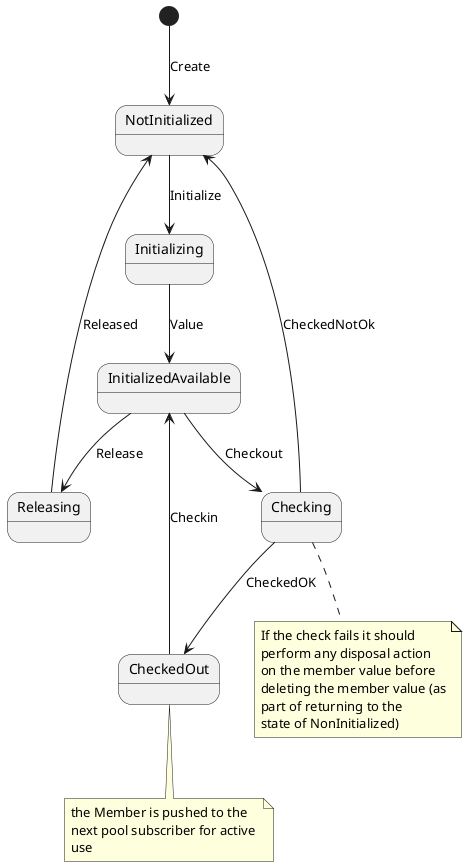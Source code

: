 @startuml

[*] --> NotInitialized: Create
NotInitialized --> Initializing: Initialize
Initializing --> InitializedAvailable: Value
InitializedAvailable --> Checking: Checkout
Checking --> NotInitialized: CheckedNotOk
Checking --> CheckedOut: CheckedOK
InitializedAvailable --> Releasing: Release 
Releasing --> NotInitialized: Released
CheckedOut --> InitializedAvailable: Checkin

note bottom of Checking
  If the check fails it should
  perform any disposal action
  on the member value before 
  deleting the member value (as
  part of returning to the 
  state of NonInitialized)
end note

note bottom of CheckedOut
  the Member is pushed to the 
  next pool subscriber for active 
  use
end note
@enduml

